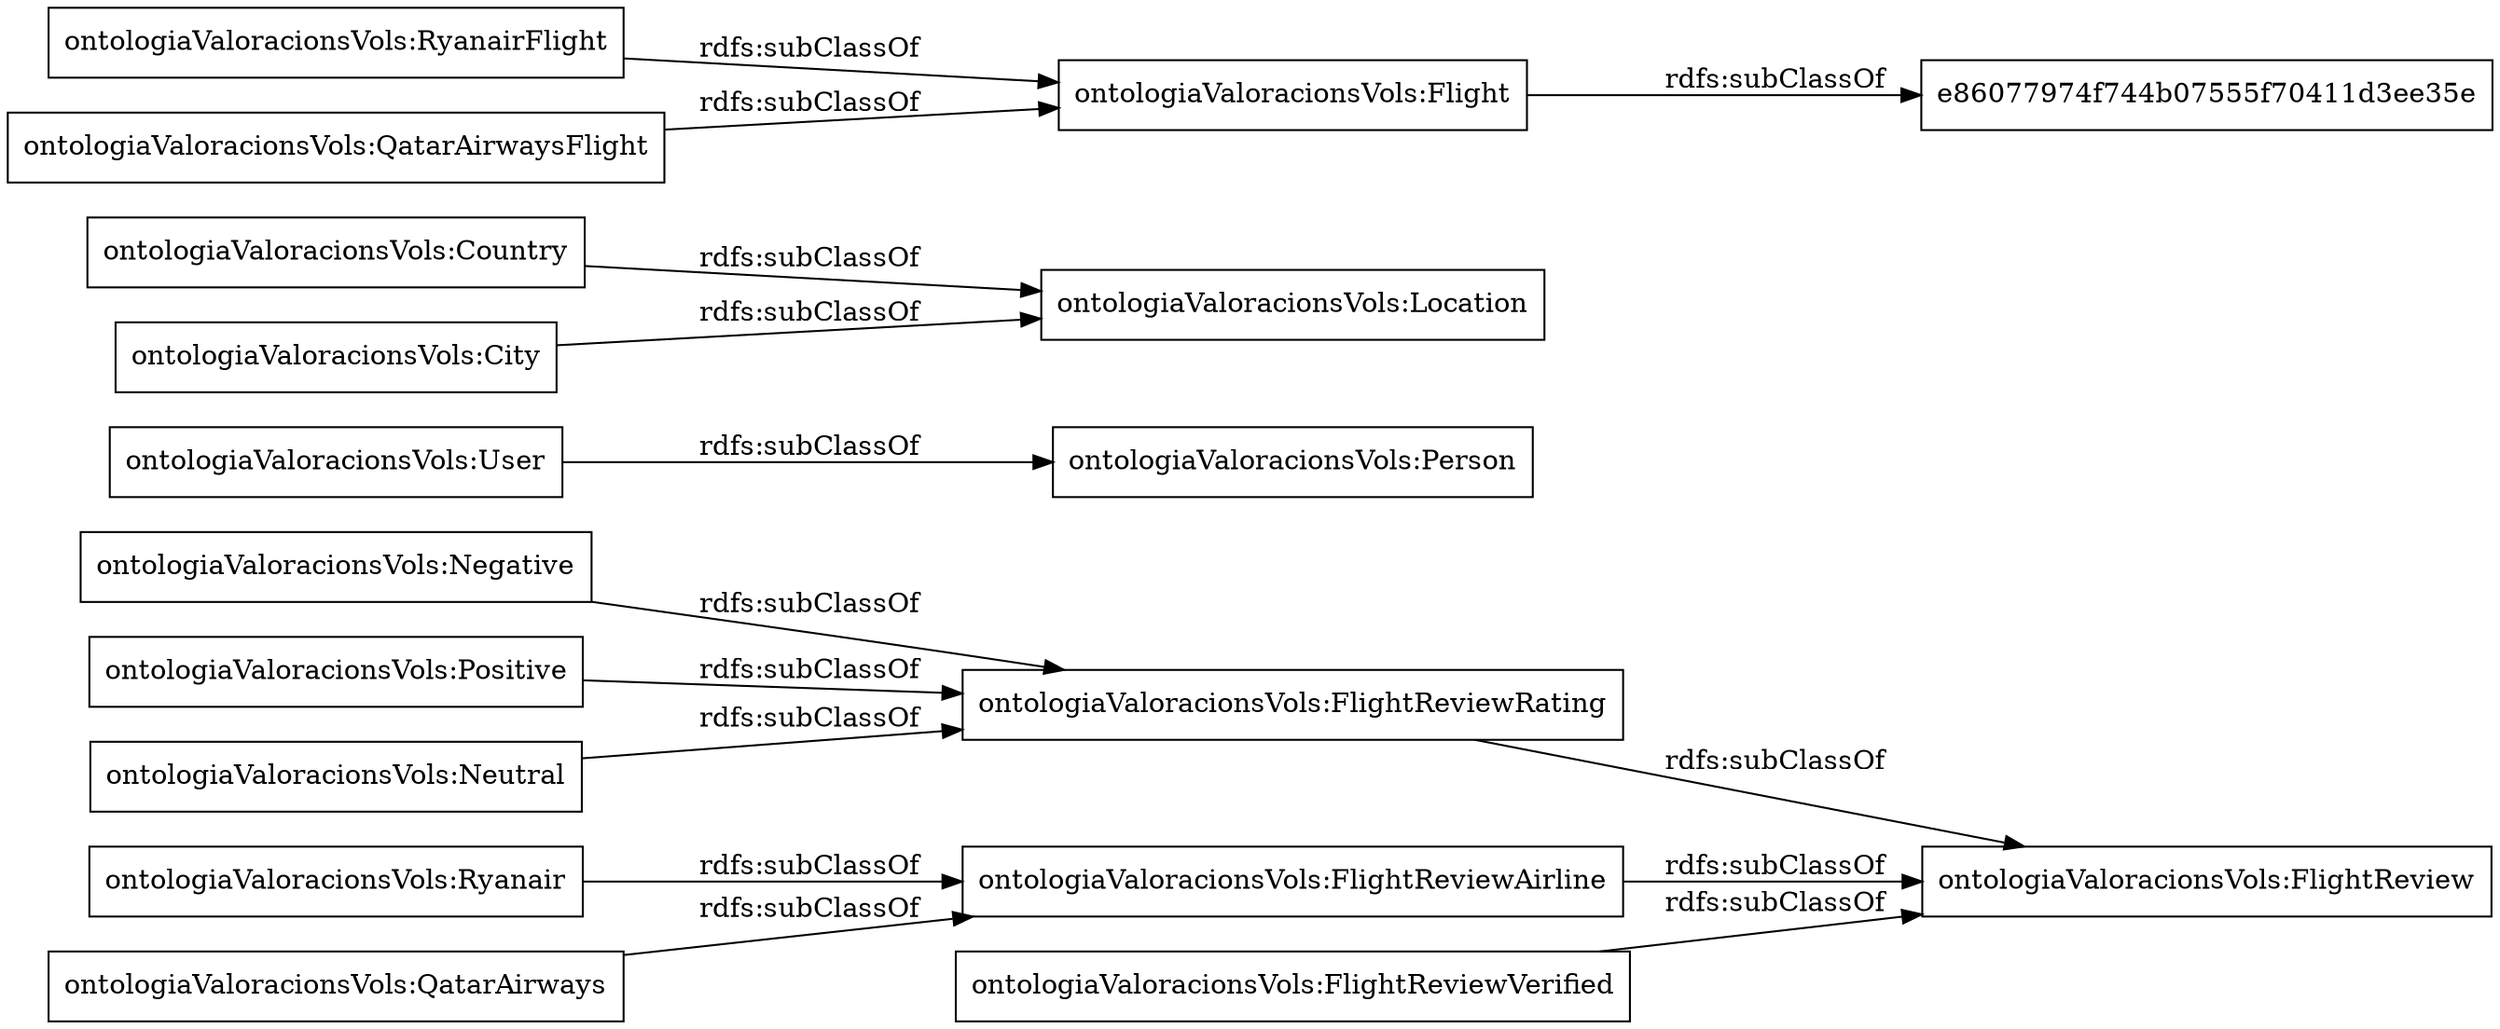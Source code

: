 digraph ar2dtool_diagram { 
rankdir=LR;
size="1000"
node [shape = rectangle, color="black"]; "ontologiaValoracionsVols:Ryanair" "ontologiaValoracionsVols:User" "ontologiaValoracionsVols:Country" "ontologiaValoracionsVols:QatarAirways" "ontologiaValoracionsVols:Location" "ontologiaValoracionsVols:City" "ontologiaValoracionsVols:FlightReviewRating" "ontologiaValoracionsVols:Neutral" "ontologiaValoracionsVols:Flight" "ontologiaValoracionsVols:FlightReviewAirline" "ontologiaValoracionsVols:Person" "ontologiaValoracionsVols:Negative" "e86077974f744b07555f70411d3ee35e" "ontologiaValoracionsVols:FlightReview" "ontologiaValoracionsVols:FlightReviewVerified" "ontologiaValoracionsVols:RyanairFlight" "ontologiaValoracionsVols:Positive" "ontologiaValoracionsVols:QatarAirwaysFlight" ; /*classes style*/
	"ontologiaValoracionsVols:Negative" -> "ontologiaValoracionsVols:FlightReviewRating" [ label = "rdfs:subClassOf" ];
	"ontologiaValoracionsVols:QatarAirways" -> "ontologiaValoracionsVols:FlightReviewAirline" [ label = "rdfs:subClassOf" ];
	"ontologiaValoracionsVols:RyanairFlight" -> "ontologiaValoracionsVols:Flight" [ label = "rdfs:subClassOf" ];
	"ontologiaValoracionsVols:Neutral" -> "ontologiaValoracionsVols:FlightReviewRating" [ label = "rdfs:subClassOf" ];
	"ontologiaValoracionsVols:FlightReviewRating" -> "ontologiaValoracionsVols:FlightReview" [ label = "rdfs:subClassOf" ];
	"ontologiaValoracionsVols:FlightReviewVerified" -> "ontologiaValoracionsVols:FlightReview" [ label = "rdfs:subClassOf" ];
	"ontologiaValoracionsVols:QatarAirwaysFlight" -> "ontologiaValoracionsVols:Flight" [ label = "rdfs:subClassOf" ];
	"ontologiaValoracionsVols:Ryanair" -> "ontologiaValoracionsVols:FlightReviewAirline" [ label = "rdfs:subClassOf" ];
	"ontologiaValoracionsVols:User" -> "ontologiaValoracionsVols:Person" [ label = "rdfs:subClassOf" ];
	"ontologiaValoracionsVols:Positive" -> "ontologiaValoracionsVols:FlightReviewRating" [ label = "rdfs:subClassOf" ];
	"ontologiaValoracionsVols:FlightReviewAirline" -> "ontologiaValoracionsVols:FlightReview" [ label = "rdfs:subClassOf" ];
	"ontologiaValoracionsVols:City" -> "ontologiaValoracionsVols:Location" [ label = "rdfs:subClassOf" ];
	"ontologiaValoracionsVols:Country" -> "ontologiaValoracionsVols:Location" [ label = "rdfs:subClassOf" ];
	"ontologiaValoracionsVols:Flight" -> "e86077974f744b07555f70411d3ee35e" [ label = "rdfs:subClassOf" ];

}

